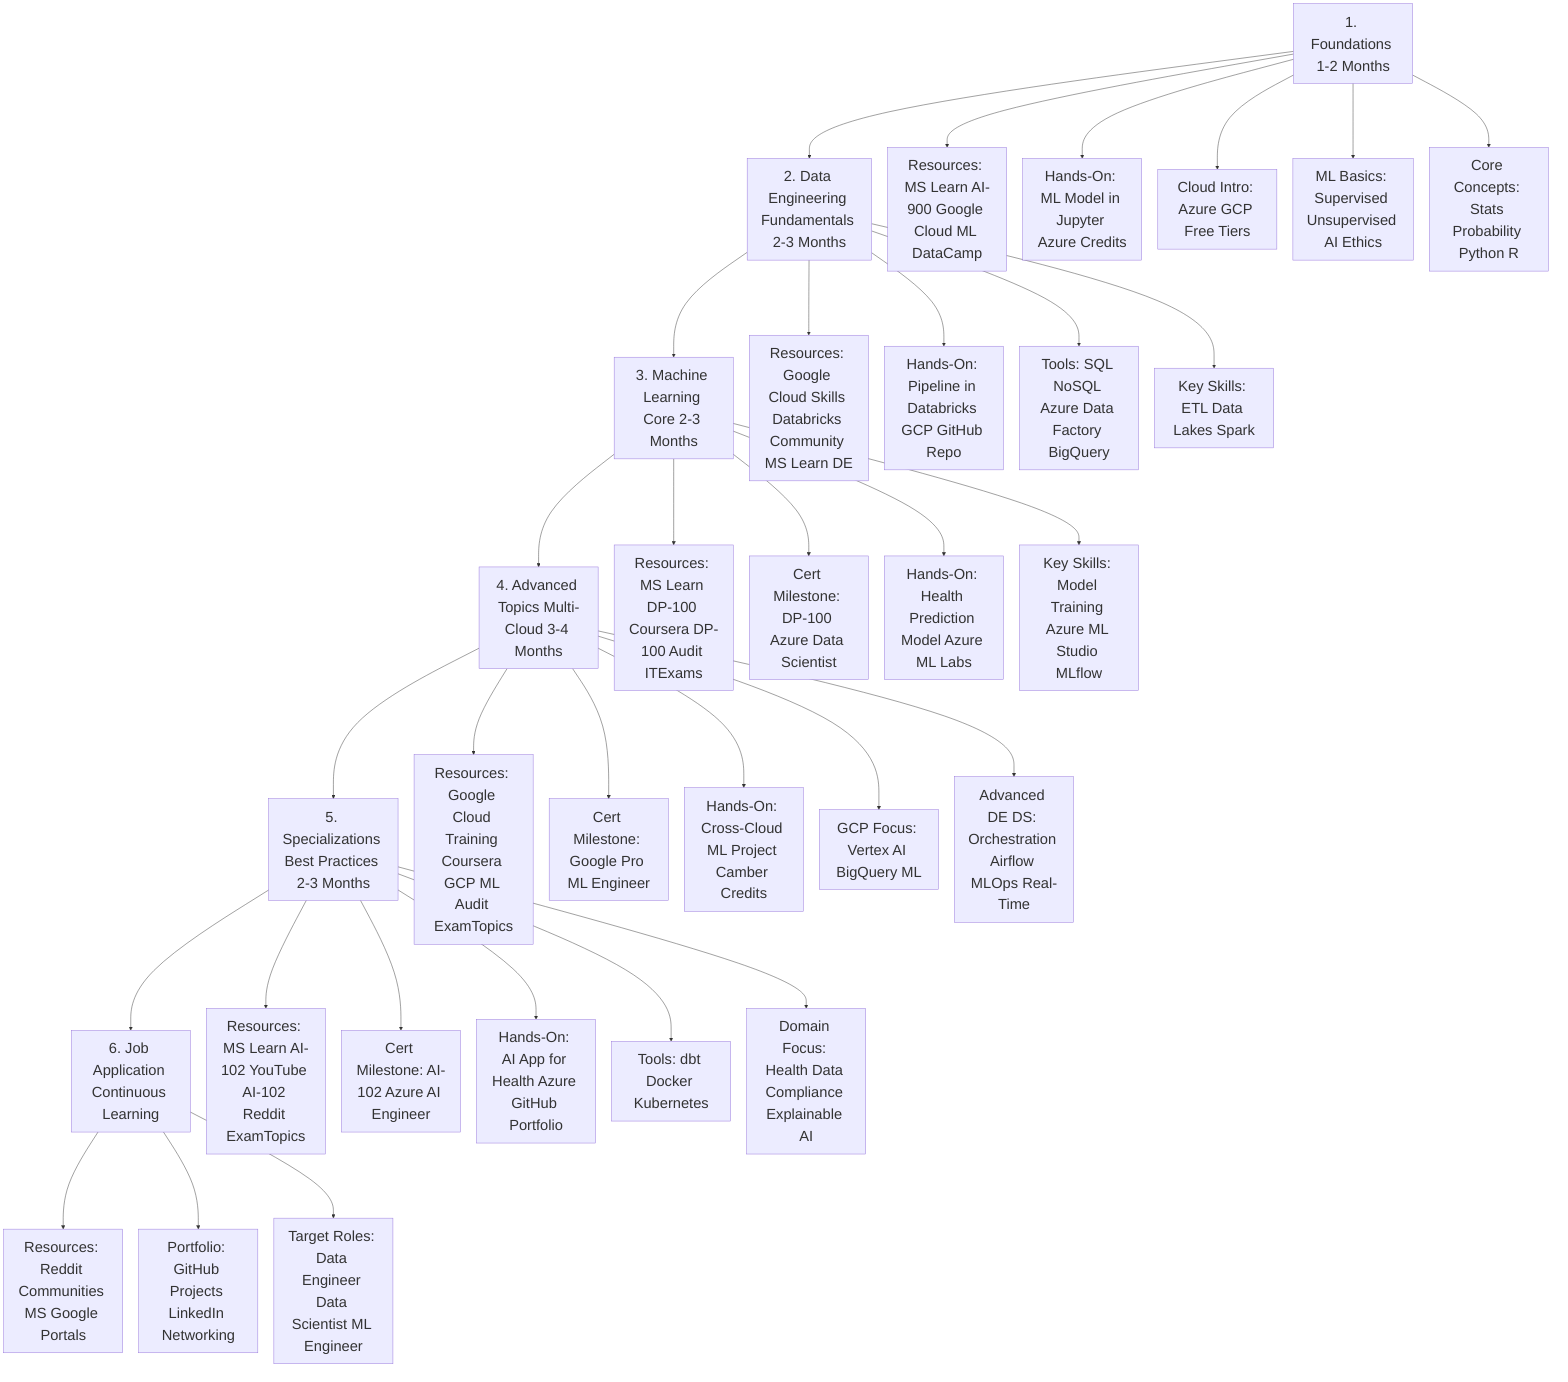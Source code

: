 %%{init: {"flowchart": {"rankSpacing": 140, "nodeSpacing": 35}, "themeVariables": {"fontSize": "32px"}}}%%

graph TD
    A[1. Foundations 1-2 Months] --> B[2. Data Engineering Fundamentals 2-3 Months]
    B --> C[3. Machine Learning Core 2-3 Months]
    C --> D[4. Advanced Topics Multi-Cloud 3-4 Months]
    D --> E[5. Specializations Best Practices 2-3 Months]
    E --> F[6. Job Application Continuous Learning]

    %% children order reversed to produce a left-right mirrored layout
    A --> A5[Resources: MS Learn AI-900 Google Cloud ML DataCamp]
    A --> A4[Hands-On: ML Model in Jupyter Azure Credits]
    A --> A3[Cloud Intro: Azure GCP Free Tiers]
    A --> A2[ML Basics: Supervised Unsupervised AI Ethics]
    A --> A1[Core Concepts: Stats Probability Python R]

    B --> B4[Resources: Google Cloud Skills Databricks Community MS Learn DE]
    B --> B3[Hands-On: Pipeline in Databricks GCP GitHub Repo]
    B --> B2[Tools: SQL NoSQL Azure Data Factory BigQuery]
    B --> B1[Key Skills: ETL Data Lakes Spark]

    C --> C4[Resources: MS Learn DP-100 Coursera DP-100 Audit ITExams]
    C --> C3[Cert Milestone: DP-100 Azure Data Scientist]
    C --> C2[Hands-On: Health Prediction Model Azure ML Labs]
    C --> C1[Key Skills: Model Training Azure ML Studio MLflow]

    D --> D5[Resources: Google Cloud Training Coursera GCP ML Audit ExamTopics]
    D --> D4[Cert Milestone: Google Pro ML Engineer]
    D --> D3[Hands-On: Cross-Cloud ML Project Camber Credits]
    D --> D2[GCP Focus: Vertex AI BigQuery ML]
    D --> D1[Advanced DE DS: Orchestration Airflow MLOps Real-Time]

    E --> E5[Resources: MS Learn AI-102 YouTube AI-102 Reddit ExamTopics]
    E --> E4[Cert Milestone: AI-102 Azure AI Engineer]
    E --> E3[Hands-On: AI App for Health Azure GitHub Portfolio]
    E --> E2[Tools: dbt Docker Kubernetes]
    E --> E1[Domain Focus: Health Data Compliance Explainable AI]

    F --> F3[Resources: Reddit Communities MS Google Portals]
    F --> F2[Portfolio: GitHub Projects LinkedIn Networking]
    F --> F1[Target Roles: Data Engineer Data Scientist ML Engineer]